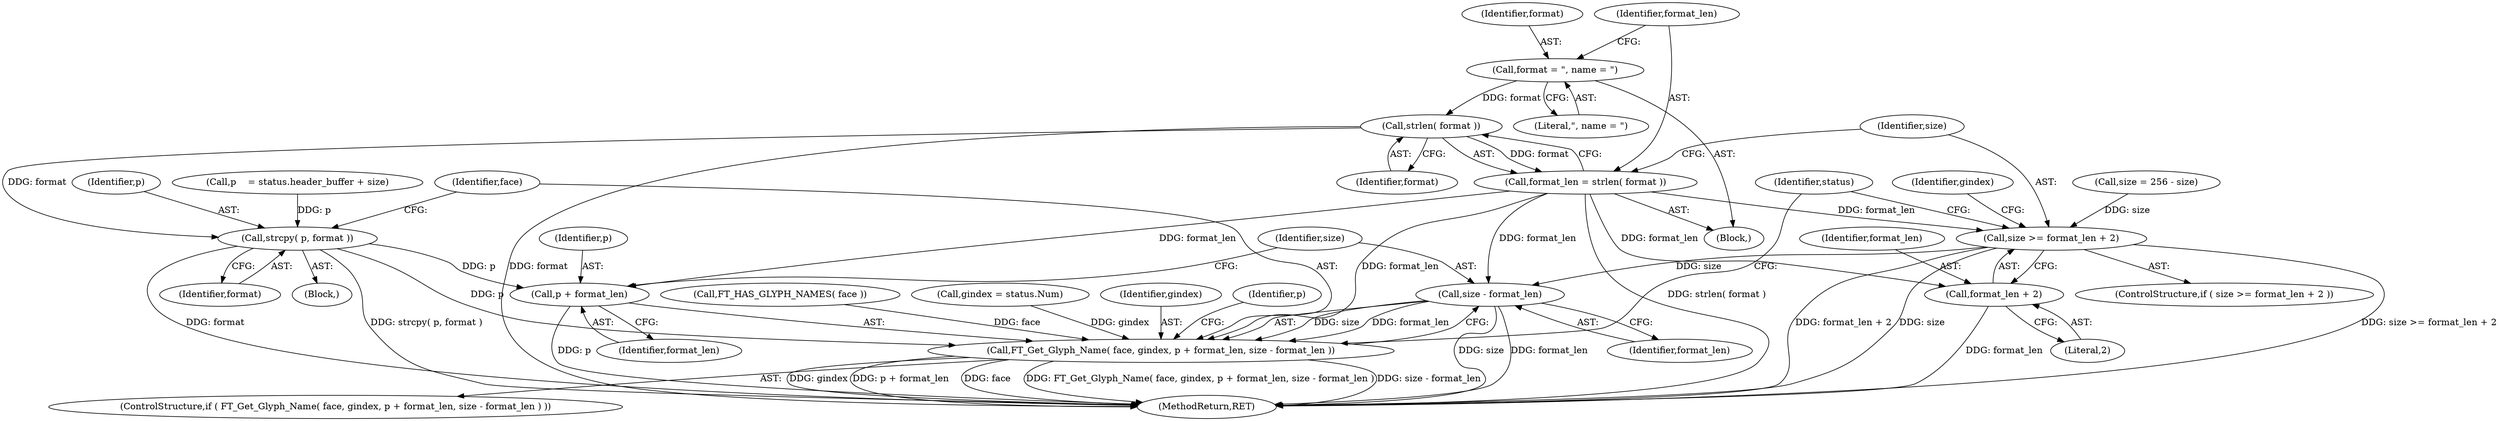 digraph "0_savannah_b995299b73ba4cd259f221f500d4e63095508bec_0@pointer" {
"1000250" [label="(Call,strlen( format ))"];
"1000245" [label="(Call,format = \", name = \")"];
"1000248" [label="(Call,format_len = strlen( format ))"];
"1000253" [label="(Call,size >= format_len + 2)"];
"1000274" [label="(Call,size - format_len)"];
"1000268" [label="(Call,FT_Get_Glyph_Name( face, gindex, p + format_len, size - format_len ))"];
"1000255" [label="(Call,format_len + 2)"];
"1000271" [label="(Call,p + format_len)"];
"1000264" [label="(Call,strcpy( p, format ))"];
"1000251" [label="(Identifier,format)"];
"1000258" [label="(Block,)"];
"1000246" [label="(Identifier,format)"];
"1000306" [label="(MethodReturn,RET)"];
"1000270" [label="(Identifier,gindex)"];
"1000276" [label="(Identifier,format_len)"];
"1000233" [label="(Call,p    = status.header_buffer + size)"];
"1000267" [label="(ControlStructure,if ( FT_Get_Glyph_Name( face, gindex, p + format_len, size - format_len ) ))"];
"1000271" [label="(Call,p + format_len)"];
"1000273" [label="(Identifier,format_len)"];
"1000255" [label="(Call,format_len + 2)"];
"1000265" [label="(Identifier,p)"];
"1000260" [label="(Identifier,gindex)"];
"1000249" [label="(Identifier,format_len)"];
"1000279" [label="(Identifier,p)"];
"1000240" [label="(Call,size = 256 - size)"];
"1000283" [label="(Identifier,status)"];
"1000220" [label="(Call,FT_HAS_GLYPH_NAMES( face ))"];
"1000269" [label="(Identifier,face)"];
"1000268" [label="(Call,FT_Get_Glyph_Name( face, gindex, p + format_len, size - format_len ))"];
"1000275" [label="(Identifier,size)"];
"1000256" [label="(Identifier,format_len)"];
"1000257" [label="(Literal,2)"];
"1000266" [label="(Identifier,format)"];
"1000272" [label="(Identifier,p)"];
"1000250" [label="(Call,strlen( format ))"];
"1000222" [label="(Block,)"];
"1000245" [label="(Call,format = \", name = \")"];
"1000259" [label="(Call,gindex = status.Num)"];
"1000247" [label="(Literal,\", name = \")"];
"1000254" [label="(Identifier,size)"];
"1000253" [label="(Call,size >= format_len + 2)"];
"1000264" [label="(Call,strcpy( p, format ))"];
"1000248" [label="(Call,format_len = strlen( format ))"];
"1000252" [label="(ControlStructure,if ( size >= format_len + 2 ))"];
"1000274" [label="(Call,size - format_len)"];
"1000250" -> "1000248"  [label="AST: "];
"1000250" -> "1000251"  [label="CFG: "];
"1000251" -> "1000250"  [label="AST: "];
"1000248" -> "1000250"  [label="CFG: "];
"1000250" -> "1000306"  [label="DDG: format"];
"1000250" -> "1000248"  [label="DDG: format"];
"1000245" -> "1000250"  [label="DDG: format"];
"1000250" -> "1000264"  [label="DDG: format"];
"1000245" -> "1000222"  [label="AST: "];
"1000245" -> "1000247"  [label="CFG: "];
"1000246" -> "1000245"  [label="AST: "];
"1000247" -> "1000245"  [label="AST: "];
"1000249" -> "1000245"  [label="CFG: "];
"1000248" -> "1000222"  [label="AST: "];
"1000249" -> "1000248"  [label="AST: "];
"1000254" -> "1000248"  [label="CFG: "];
"1000248" -> "1000306"  [label="DDG: strlen( format )"];
"1000248" -> "1000253"  [label="DDG: format_len"];
"1000248" -> "1000255"  [label="DDG: format_len"];
"1000248" -> "1000268"  [label="DDG: format_len"];
"1000248" -> "1000271"  [label="DDG: format_len"];
"1000248" -> "1000274"  [label="DDG: format_len"];
"1000253" -> "1000252"  [label="AST: "];
"1000253" -> "1000255"  [label="CFG: "];
"1000254" -> "1000253"  [label="AST: "];
"1000255" -> "1000253"  [label="AST: "];
"1000260" -> "1000253"  [label="CFG: "];
"1000283" -> "1000253"  [label="CFG: "];
"1000253" -> "1000306"  [label="DDG: size >= format_len + 2"];
"1000253" -> "1000306"  [label="DDG: format_len + 2"];
"1000253" -> "1000306"  [label="DDG: size"];
"1000240" -> "1000253"  [label="DDG: size"];
"1000253" -> "1000274"  [label="DDG: size"];
"1000274" -> "1000268"  [label="AST: "];
"1000274" -> "1000276"  [label="CFG: "];
"1000275" -> "1000274"  [label="AST: "];
"1000276" -> "1000274"  [label="AST: "];
"1000268" -> "1000274"  [label="CFG: "];
"1000274" -> "1000306"  [label="DDG: size"];
"1000274" -> "1000306"  [label="DDG: format_len"];
"1000274" -> "1000268"  [label="DDG: size"];
"1000274" -> "1000268"  [label="DDG: format_len"];
"1000268" -> "1000267"  [label="AST: "];
"1000269" -> "1000268"  [label="AST: "];
"1000270" -> "1000268"  [label="AST: "];
"1000271" -> "1000268"  [label="AST: "];
"1000279" -> "1000268"  [label="CFG: "];
"1000283" -> "1000268"  [label="CFG: "];
"1000268" -> "1000306"  [label="DDG: p + format_len"];
"1000268" -> "1000306"  [label="DDG: face"];
"1000268" -> "1000306"  [label="DDG: FT_Get_Glyph_Name( face, gindex, p + format_len, size - format_len )"];
"1000268" -> "1000306"  [label="DDG: size - format_len"];
"1000268" -> "1000306"  [label="DDG: gindex"];
"1000220" -> "1000268"  [label="DDG: face"];
"1000259" -> "1000268"  [label="DDG: gindex"];
"1000264" -> "1000268"  [label="DDG: p"];
"1000255" -> "1000257"  [label="CFG: "];
"1000256" -> "1000255"  [label="AST: "];
"1000257" -> "1000255"  [label="AST: "];
"1000255" -> "1000306"  [label="DDG: format_len"];
"1000271" -> "1000273"  [label="CFG: "];
"1000272" -> "1000271"  [label="AST: "];
"1000273" -> "1000271"  [label="AST: "];
"1000275" -> "1000271"  [label="CFG: "];
"1000271" -> "1000306"  [label="DDG: p"];
"1000264" -> "1000271"  [label="DDG: p"];
"1000264" -> "1000258"  [label="AST: "];
"1000264" -> "1000266"  [label="CFG: "];
"1000265" -> "1000264"  [label="AST: "];
"1000266" -> "1000264"  [label="AST: "];
"1000269" -> "1000264"  [label="CFG: "];
"1000264" -> "1000306"  [label="DDG: format"];
"1000264" -> "1000306"  [label="DDG: strcpy( p, format )"];
"1000233" -> "1000264"  [label="DDG: p"];
}
